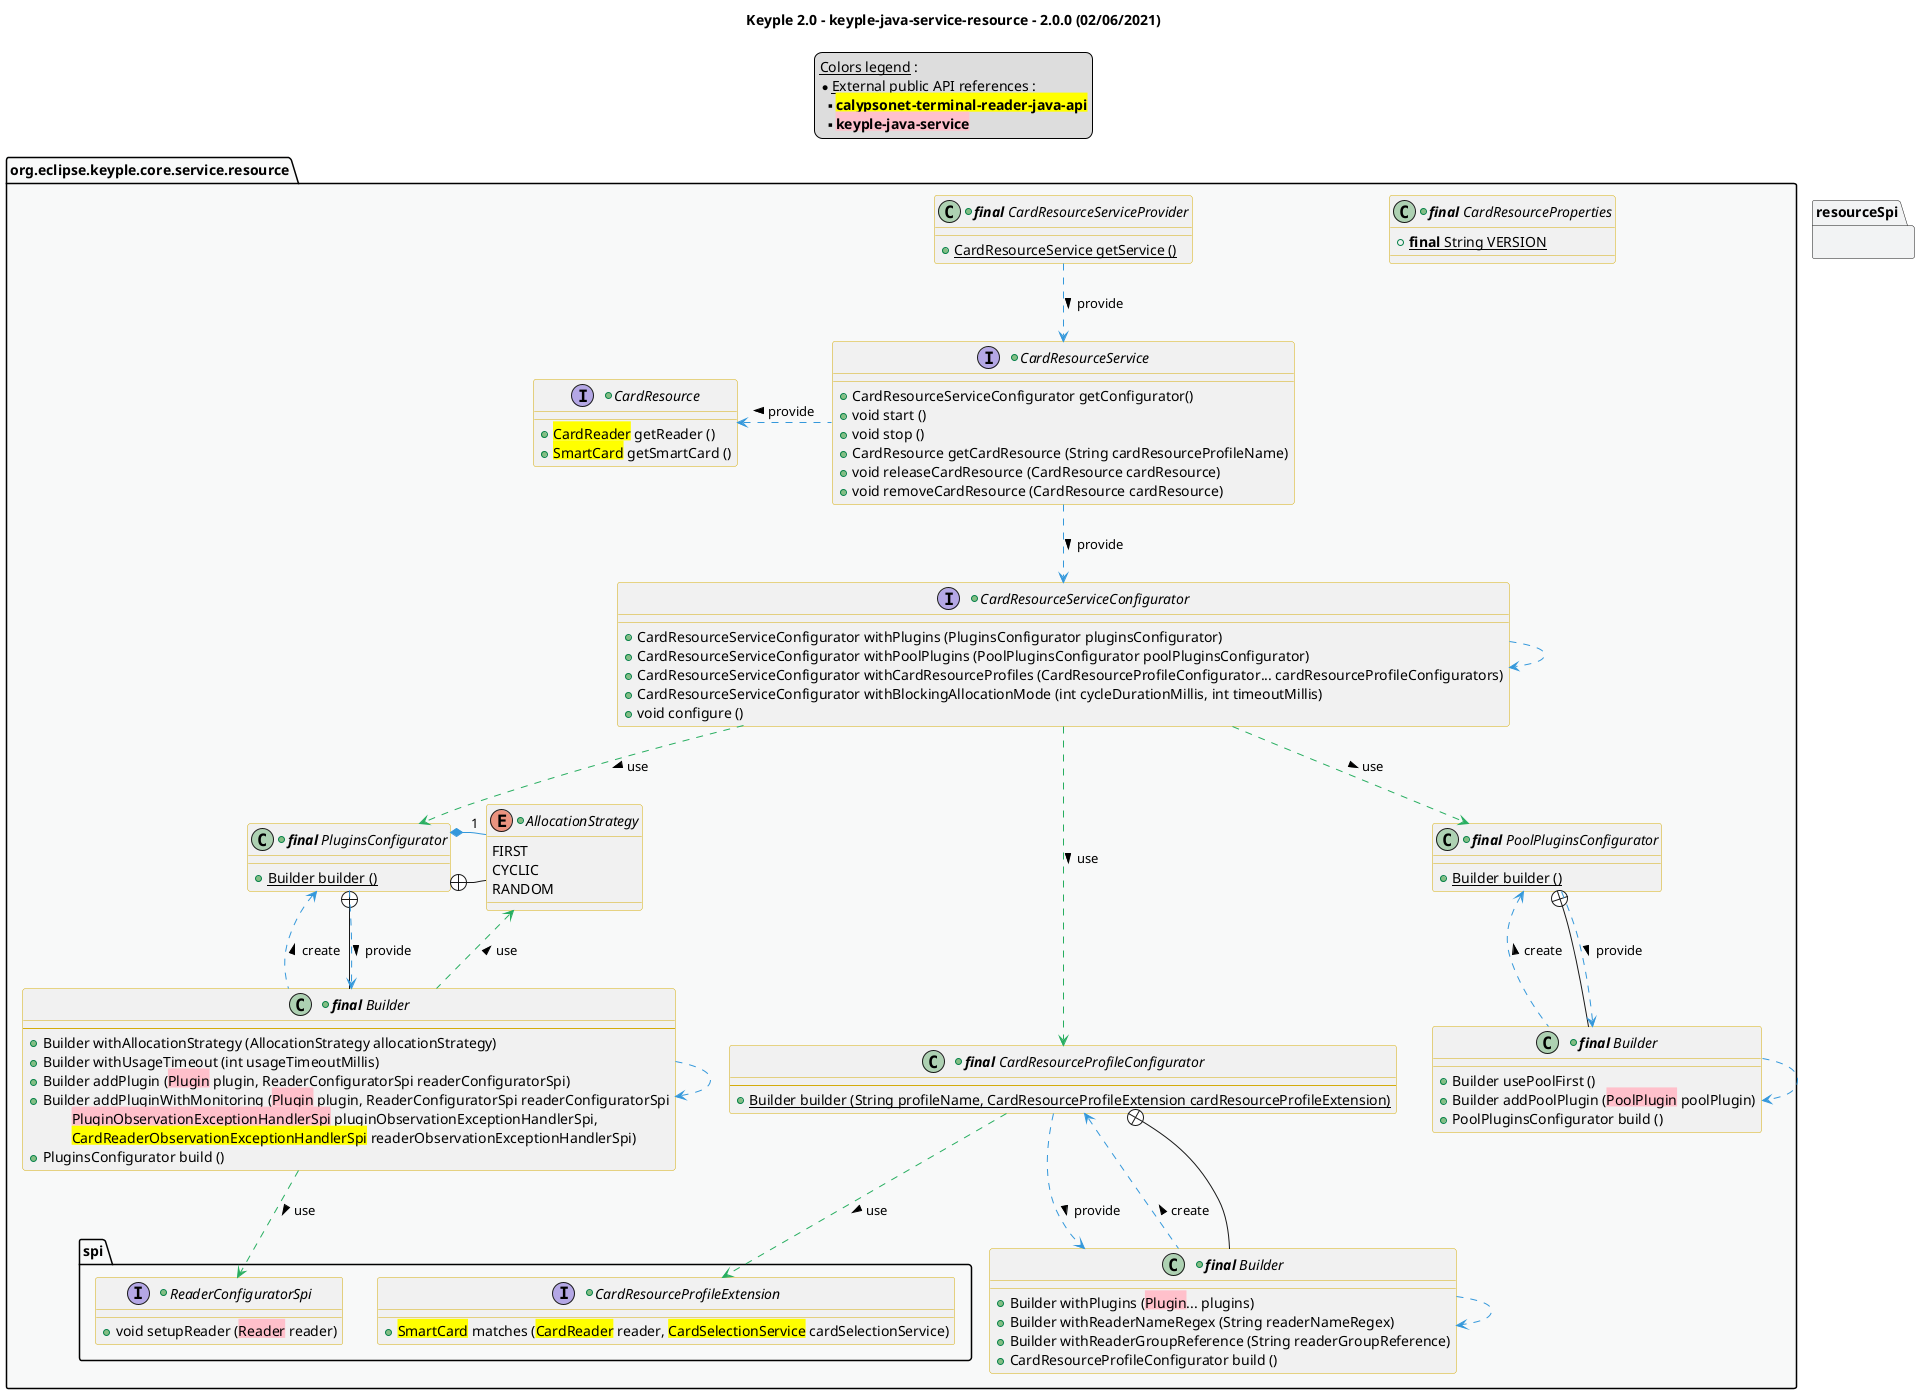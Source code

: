 @startuml
title
    Keyple 2.0 - keyple-java-service-resource - 2.0.0 (02/06/2021)
end title

' == THEME ==

'Couleurs issues de : https://htmlcolorcodes.com/fr/tableau-de-couleur/tableau-de-couleur-design-plat/
!define C_GREY1 F8F9F9
!define C_GREY2 F2F3F4
!define C_GREY3 E5E7E9
!define C_GREY4 D7DBDD
!define C_GREY5 CACFD2
!define C_GREY6 BDC3C7
!define C_LINK 3498DB
!define C_USE 27AE60

skinparam Shadowing false
skinparam ClassFontStyle italic
skinparam ClassBorderColor #D4AC0D
skinparam stereotypeABorderColor #A9DCDF
skinparam stereotypeIBorderColor #B4A7E5
skinparam stereotypeCBorderColor #ADD1B2
skinparam stereotypeEBorderColor #EB93DF
' Red
skinparam ClassBackgroundColor<<red>> #FDEDEC
skinparam ClassBorderColor<<red>> #E74C3C
hide <<red>> stereotype
' Purple
skinparam ClassBackgroundColor<<purple>> #F4ECF7
skinparam ClassBorderColor<<purple>> #8E44AD
hide <<purple>> stereotype
' blue
skinparam ClassBackgroundColor<<blue>> #EBF5FB
skinparam ClassBorderColor<<blue>> #3498DB
hide <<blue>> stereotype
' Green
skinparam ClassBackgroundColor<<green>> #E9F7EF
skinparam ClassBorderColor<<green>> #27AE60
hide <<green>> stereotype
' Grey
skinparam ClassBackgroundColor<<grey>> #EAECEE
skinparam ClassBorderColor<<grey>> #2C3E50
hide <<grey>> stereotype

' == CONTENT ==

legend top
    __Colors legend__ :
    * __External public API references__ :
    ** <back:yellow>**calypsonet-terminal-reader-java-api**</back>
    ** <back:pink>**keyple-java-service**</back>
end legend

package "org.eclipse.keyple.core.service.resource" as resource {

    +class "**final** CardResourceProperties" as ApiProperties {
        +{static} **final** String VERSION
    }

    ' Card Resource Service
    +class "**final** CardResourceServiceProvider" as CardResourceServiceProvider {
        +{static} CardResourceService getService ()
    }

    +interface CardResourceService {
        +CardResourceServiceConfigurator getConfigurator()
        +void start ()
        +void stop ()
        +CardResource getCardResource (String cardResourceProfileName)
        +void releaseCardResource (CardResource cardResource)
        +void removeCardResource (CardResource cardResource)
    }

    +interface CardResourceServiceConfigurator {
        +CardResourceServiceConfigurator withPlugins (PluginsConfigurator pluginsConfigurator)
        +CardResourceServiceConfigurator withPoolPlugins (PoolPluginsConfigurator poolPluginsConfigurator)
        +CardResourceServiceConfigurator withCardResourceProfiles (CardResourceProfileConfigurator... cardResourceProfileConfigurators)
        +CardResourceServiceConfigurator withBlockingAllocationMode (int cycleDurationMillis, int timeoutMillis)
        +void configure ()
    }

    +class "**final** PluginsConfigurator" as PluginsConfigurator {
        +{static} Builder builder ()
    }
    +class "**final** Builder" as PluginsConfiguratorBuilder {
        --
        +Builder withAllocationStrategy (AllocationStrategy allocationStrategy)
        +Builder withUsageTimeout (int usageTimeoutMillis)
        +Builder addPlugin (<back:pink>Plugin</back> plugin, ReaderConfiguratorSpi readerConfiguratorSpi)
        +Builder addPluginWithMonitoring (<back:pink>Plugin</back> plugin, ReaderConfiguratorSpi readerConfiguratorSpi
            \t<back:pink>PluginObservationExceptionHandlerSpi</back> pluginObservationExceptionHandlerSpi,
            \t<back:yellow>CardReaderObservationExceptionHandlerSpi</back> readerObservationExceptionHandlerSpi)
        +PluginsConfigurator build ()
    }
    +enum AllocationStrategy {
        FIRST
        CYCLIC
        RANDOM
    }

    +class "**final** PoolPluginsConfigurator" as PoolPluginsConfigurator {
        +{static} Builder builder ()
    }
    +class "**final** Builder" as PoolPluginsConfiguratorBuilder {
        +Builder usePoolFirst ()
        +Builder addPoolPlugin (<back:pink>PoolPlugin</back> poolPlugin)
        +PoolPluginsConfigurator build ()
    }

    +class "**final** CardResourceProfileConfigurator" as CardResourceProfileConfigurator {
        --
        +{static} Builder builder (String profileName, CardResourceProfileExtension cardResourceProfileExtension)
    }
    +class "**final** Builder" as CardResourceProfileConfiguratorBuilder {
        +Builder withPlugins (<back:pink>Plugin</back>... plugins)
        +Builder withReaderNameRegex (String readerNameRegex)
        +Builder withReaderGroupReference (String readerGroupReference)
        +CardResourceProfileConfigurator build ()
    }

    +interface CardResource {
        +<back:yellow>CardReader</back> getReader ()
        +<back:yellow>SmartCard</back> getSmartCard ()
    }

    package "spi" as resourceSpi {
        +interface ReaderConfiguratorSpi {
            +void setupReader (<back:pink>Reader</back> reader)
        }
        +interface CardResourceProfileExtension {
            +<back:yellow>SmartCard</back> matches (<back:yellow>CardReader</back> reader, <back:yellow>CardSelectionService</back> cardSelectionService)
        }
    }
}

' Associations

CardResourceServiceProvider ..> CardResourceService #C_LINK : provide >

CardResourceService .left.> CardResource #C_LINK : provide >
CardResourceService ..> CardResourceServiceConfigurator #C_LINK : provide >

CardResourceServiceConfigurator ..> CardResourceServiceConfigurator #C_LINK
CardResourceServiceConfigurator ..> PluginsConfigurator #C_USE : use >
CardResourceServiceConfigurator ..> PoolPluginsConfigurator #C_USE : use >
CardResourceServiceConfigurator ..> CardResourceProfileConfigurator #C_USE : use >

PluginsConfigurator +-- PluginsConfiguratorBuilder
PluginsConfigurator ..> PluginsConfiguratorBuilder #C_LINK : provide >
PluginsConfigurator +-right- AllocationStrategy
PluginsConfigurator *-right- "1" AllocationStrategy #C_LINK

PluginsConfiguratorBuilder ..> PluginsConfiguratorBuilder #C_LINK
PluginsConfiguratorBuilder .up.> AllocationStrategy #C_USE : use >
PluginsConfiguratorBuilder ..> ReaderConfiguratorSpi #C_USE : use >
PluginsConfiguratorBuilder .up.> PluginsConfigurator #C_LINK : create >

PoolPluginsConfigurator +-- PoolPluginsConfiguratorBuilder
PoolPluginsConfigurator ..> PoolPluginsConfiguratorBuilder #C_LINK : provide >

PoolPluginsConfiguratorBuilder ..> PoolPluginsConfiguratorBuilder #C_LINK
PoolPluginsConfiguratorBuilder .up.> PoolPluginsConfigurator #C_LINK : create >

CardResourceProfileConfigurator +-- CardResourceProfileConfiguratorBuilder
CardResourceProfileConfigurator ..> CardResourceProfileConfiguratorBuilder #C_LINK : provide >
CardResourceProfileConfigurator ..> CardResourceProfileExtension #C_USE : use >

CardResourceProfileConfiguratorBuilder ..> CardResourceProfileConfiguratorBuilder #C_LINK
CardResourceProfileConfiguratorBuilder .up.> CardResourceProfileConfigurator #C_LINK : create >

' == LAYOUT ==

' == STYLE ==

package resource #C_GREY1 {}
package resourceSpi #C_GREY2 {}

@enduml